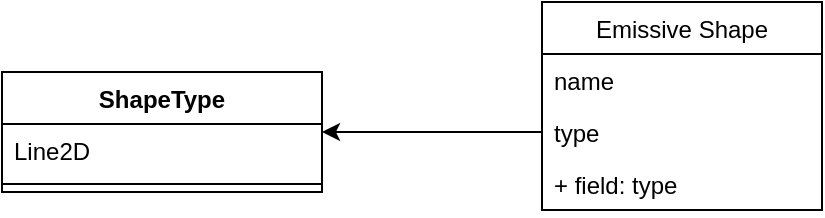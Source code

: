 <mxfile version="14.4.3" type="device"><diagram name="Page-1" id="e7e014a7-5840-1c2e-5031-d8a46d1fe8dd"><mxGraphModel dx="1022" dy="553" grid="0" gridSize="10" guides="1" tooltips="1" connect="1" arrows="1" fold="1" page="0" pageScale="1" pageWidth="1169" pageHeight="826" background="none" math="0" shadow="0"><root><mxCell id="0"/><mxCell id="1" parent="0"/><mxCell id="fz9C2jwtTVMzFZVzGfEs-42" value="Emissive Shape" style="swimlane;fontStyle=0;childLayout=stackLayout;horizontal=1;startSize=26;fillColor=none;horizontalStack=0;resizeParent=1;resizeParentMax=0;resizeLast=0;collapsible=1;marginBottom=0;" vertex="1" parent="1"><mxGeometry x="229" y="239" width="140" height="104" as="geometry"/></mxCell><mxCell id="fz9C2jwtTVMzFZVzGfEs-43" value="name" style="text;strokeColor=none;fillColor=none;align=left;verticalAlign=top;spacingLeft=4;spacingRight=4;overflow=hidden;rotatable=0;points=[[0,0.5],[1,0.5]];portConstraint=eastwest;" vertex="1" parent="fz9C2jwtTVMzFZVzGfEs-42"><mxGeometry y="26" width="140" height="26" as="geometry"/></mxCell><mxCell id="fz9C2jwtTVMzFZVzGfEs-44" value="type" style="text;strokeColor=none;fillColor=none;align=left;verticalAlign=top;spacingLeft=4;spacingRight=4;overflow=hidden;rotatable=0;points=[[0,0.5],[1,0.5]];portConstraint=eastwest;" vertex="1" parent="fz9C2jwtTVMzFZVzGfEs-42"><mxGeometry y="52" width="140" height="26" as="geometry"/></mxCell><mxCell id="fz9C2jwtTVMzFZVzGfEs-45" value="+ field: type" style="text;strokeColor=none;fillColor=none;align=left;verticalAlign=top;spacingLeft=4;spacingRight=4;overflow=hidden;rotatable=0;points=[[0,0.5],[1,0.5]];portConstraint=eastwest;" vertex="1" parent="fz9C2jwtTVMzFZVzGfEs-42"><mxGeometry y="78" width="140" height="26" as="geometry"/></mxCell><mxCell id="fz9C2jwtTVMzFZVzGfEs-46" value="ShapeType" style="swimlane;fontStyle=1;align=center;verticalAlign=top;childLayout=stackLayout;horizontal=1;startSize=26;horizontalStack=0;resizeParent=1;resizeParentMax=0;resizeLast=0;collapsible=1;marginBottom=0;" vertex="1" parent="1"><mxGeometry x="-41" y="274" width="160" height="60" as="geometry"/></mxCell><mxCell id="fz9C2jwtTVMzFZVzGfEs-47" value="Line2D" style="text;strokeColor=none;fillColor=none;align=left;verticalAlign=top;spacingLeft=4;spacingRight=4;overflow=hidden;rotatable=0;points=[[0,0.5],[1,0.5]];portConstraint=eastwest;" vertex="1" parent="fz9C2jwtTVMzFZVzGfEs-46"><mxGeometry y="26" width="160" height="26" as="geometry"/></mxCell><mxCell id="fz9C2jwtTVMzFZVzGfEs-48" value="" style="line;strokeWidth=1;fillColor=none;align=left;verticalAlign=middle;spacingTop=-1;spacingLeft=3;spacingRight=3;rotatable=0;labelPosition=right;points=[];portConstraint=eastwest;" vertex="1" parent="fz9C2jwtTVMzFZVzGfEs-46"><mxGeometry y="52" width="160" height="8" as="geometry"/></mxCell><mxCell id="fz9C2jwtTVMzFZVzGfEs-50" style="edgeStyle=orthogonalEdgeStyle;rounded=0;orthogonalLoop=1;jettySize=auto;html=1;" edge="1" parent="1" source="fz9C2jwtTVMzFZVzGfEs-44" target="fz9C2jwtTVMzFZVzGfEs-46"><mxGeometry relative="1" as="geometry"/></mxCell></root></mxGraphModel></diagram></mxfile>